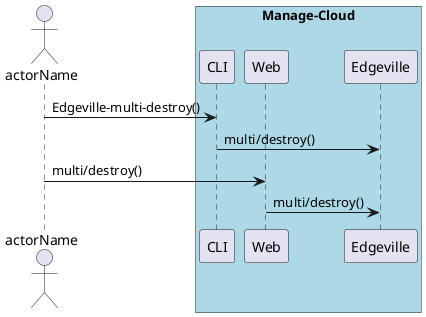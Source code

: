 @startuml
Actor "actorName" as A

box "Manage-Cloud" #lightblue
participant CLI as CLI
participant Web as Web
participant "Edgeville" as S
A -> CLI : Edgeville-multi-destroy()
CLI -> S : multi/destroy()
A -> Web : multi/destroy()
Web -> S : multi/destroy()
end box

@enduml
